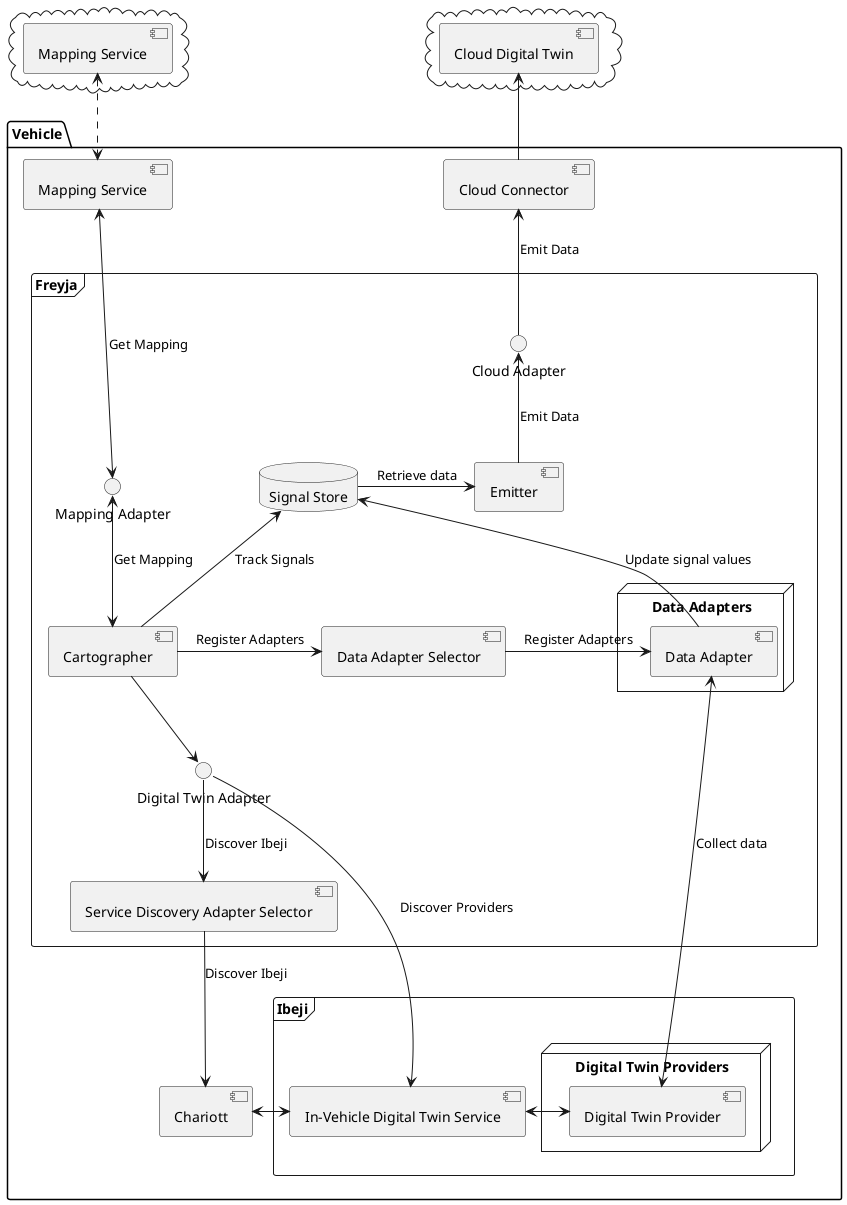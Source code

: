 @startuml

cloud {
    [Mapping Service] as cloudMappingSvc
}

cloud {
    [Cloud Digital Twin]
}

package "Vehicle" {
    frame "Freyja" {
        [Cartographer]
        interface "Digital Twin Adapter"
        interface "Mapping Adapter"
        [Emitter]
        interface "Cloud Adapter"
        database "Signal Store"
        [Data Adapter Selector]
        node "Data Adapters" {
            [Data Adapter] as data_adapter
        }
        [Service Discovery Adapter Selector]
    }

    [Chariott]

    frame "Ibeji" {
        [In-Vehicle Digital Twin Service] as ivdts
        node "Digital Twin Providers" {
            [Digital Twin Provider] as provider
        }
    }

    [Cloud Connector]
    [Mapping Service] as ivMappingSvc
}

[Emitter] -u-> [Cloud Adapter] : Emit Data
[Cloud Adapter] -u-> [Cloud Connector] : Emit Data
[Cartographer] <-u-> [Mapping Adapter] : Get Mapping
[Mapping Adapter] <-[norank]-> [ivMappingSvc] : Get Mapping
[ivMappingSvc] <.u.> [cloudMappingSvc]
[Cloud Connector] -u-> [Cloud Digital Twin]
[Cartographer] -d-> [Digital Twin Adapter]
[Digital Twin Adapter] -d-> [Service Discovery Adapter Selector] : Discover Ibeji
[Service Discovery Adapter Selector] -d-> [Chariott] : Discover Ibeji
[Digital Twin Adapter] -d-> [ivdts] : Discover Providers
[Cartographer] -u-> [Signal Store] : Track Signals
[Cartographer] -r-> [Data Adapter Selector] : Register Adapters
[Data Adapter Selector] -r-> [data_adapter] : Register Adapters
[data_adapter] <-d-> [provider] : Collect data
[data_adapter] -u-> [Signal Store] : Update signal values
[Emitter] <-l- [Signal Store] : Retrieve data
[Chariott] <-r-> [ivdts]
[ivdts] <-r-> [provider]

@enduml
